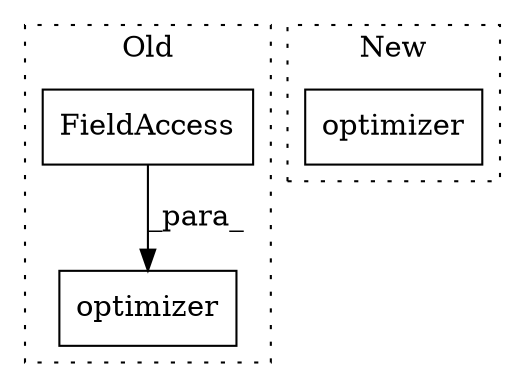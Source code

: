 digraph G {
subgraph cluster0 {
1 [label="optimizer" a="32" s="950,984" l="10,1" shape="box"];
3 [label="FieldAccess" a="22" s="978" l="6" shape="box"];
label = "Old";
style="dotted";
}
subgraph cluster1 {
2 [label="optimizer" a="32" s="1103,1130" l="10,1" shape="box"];
label = "New";
style="dotted";
}
3 -> 1 [label="_para_"];
}